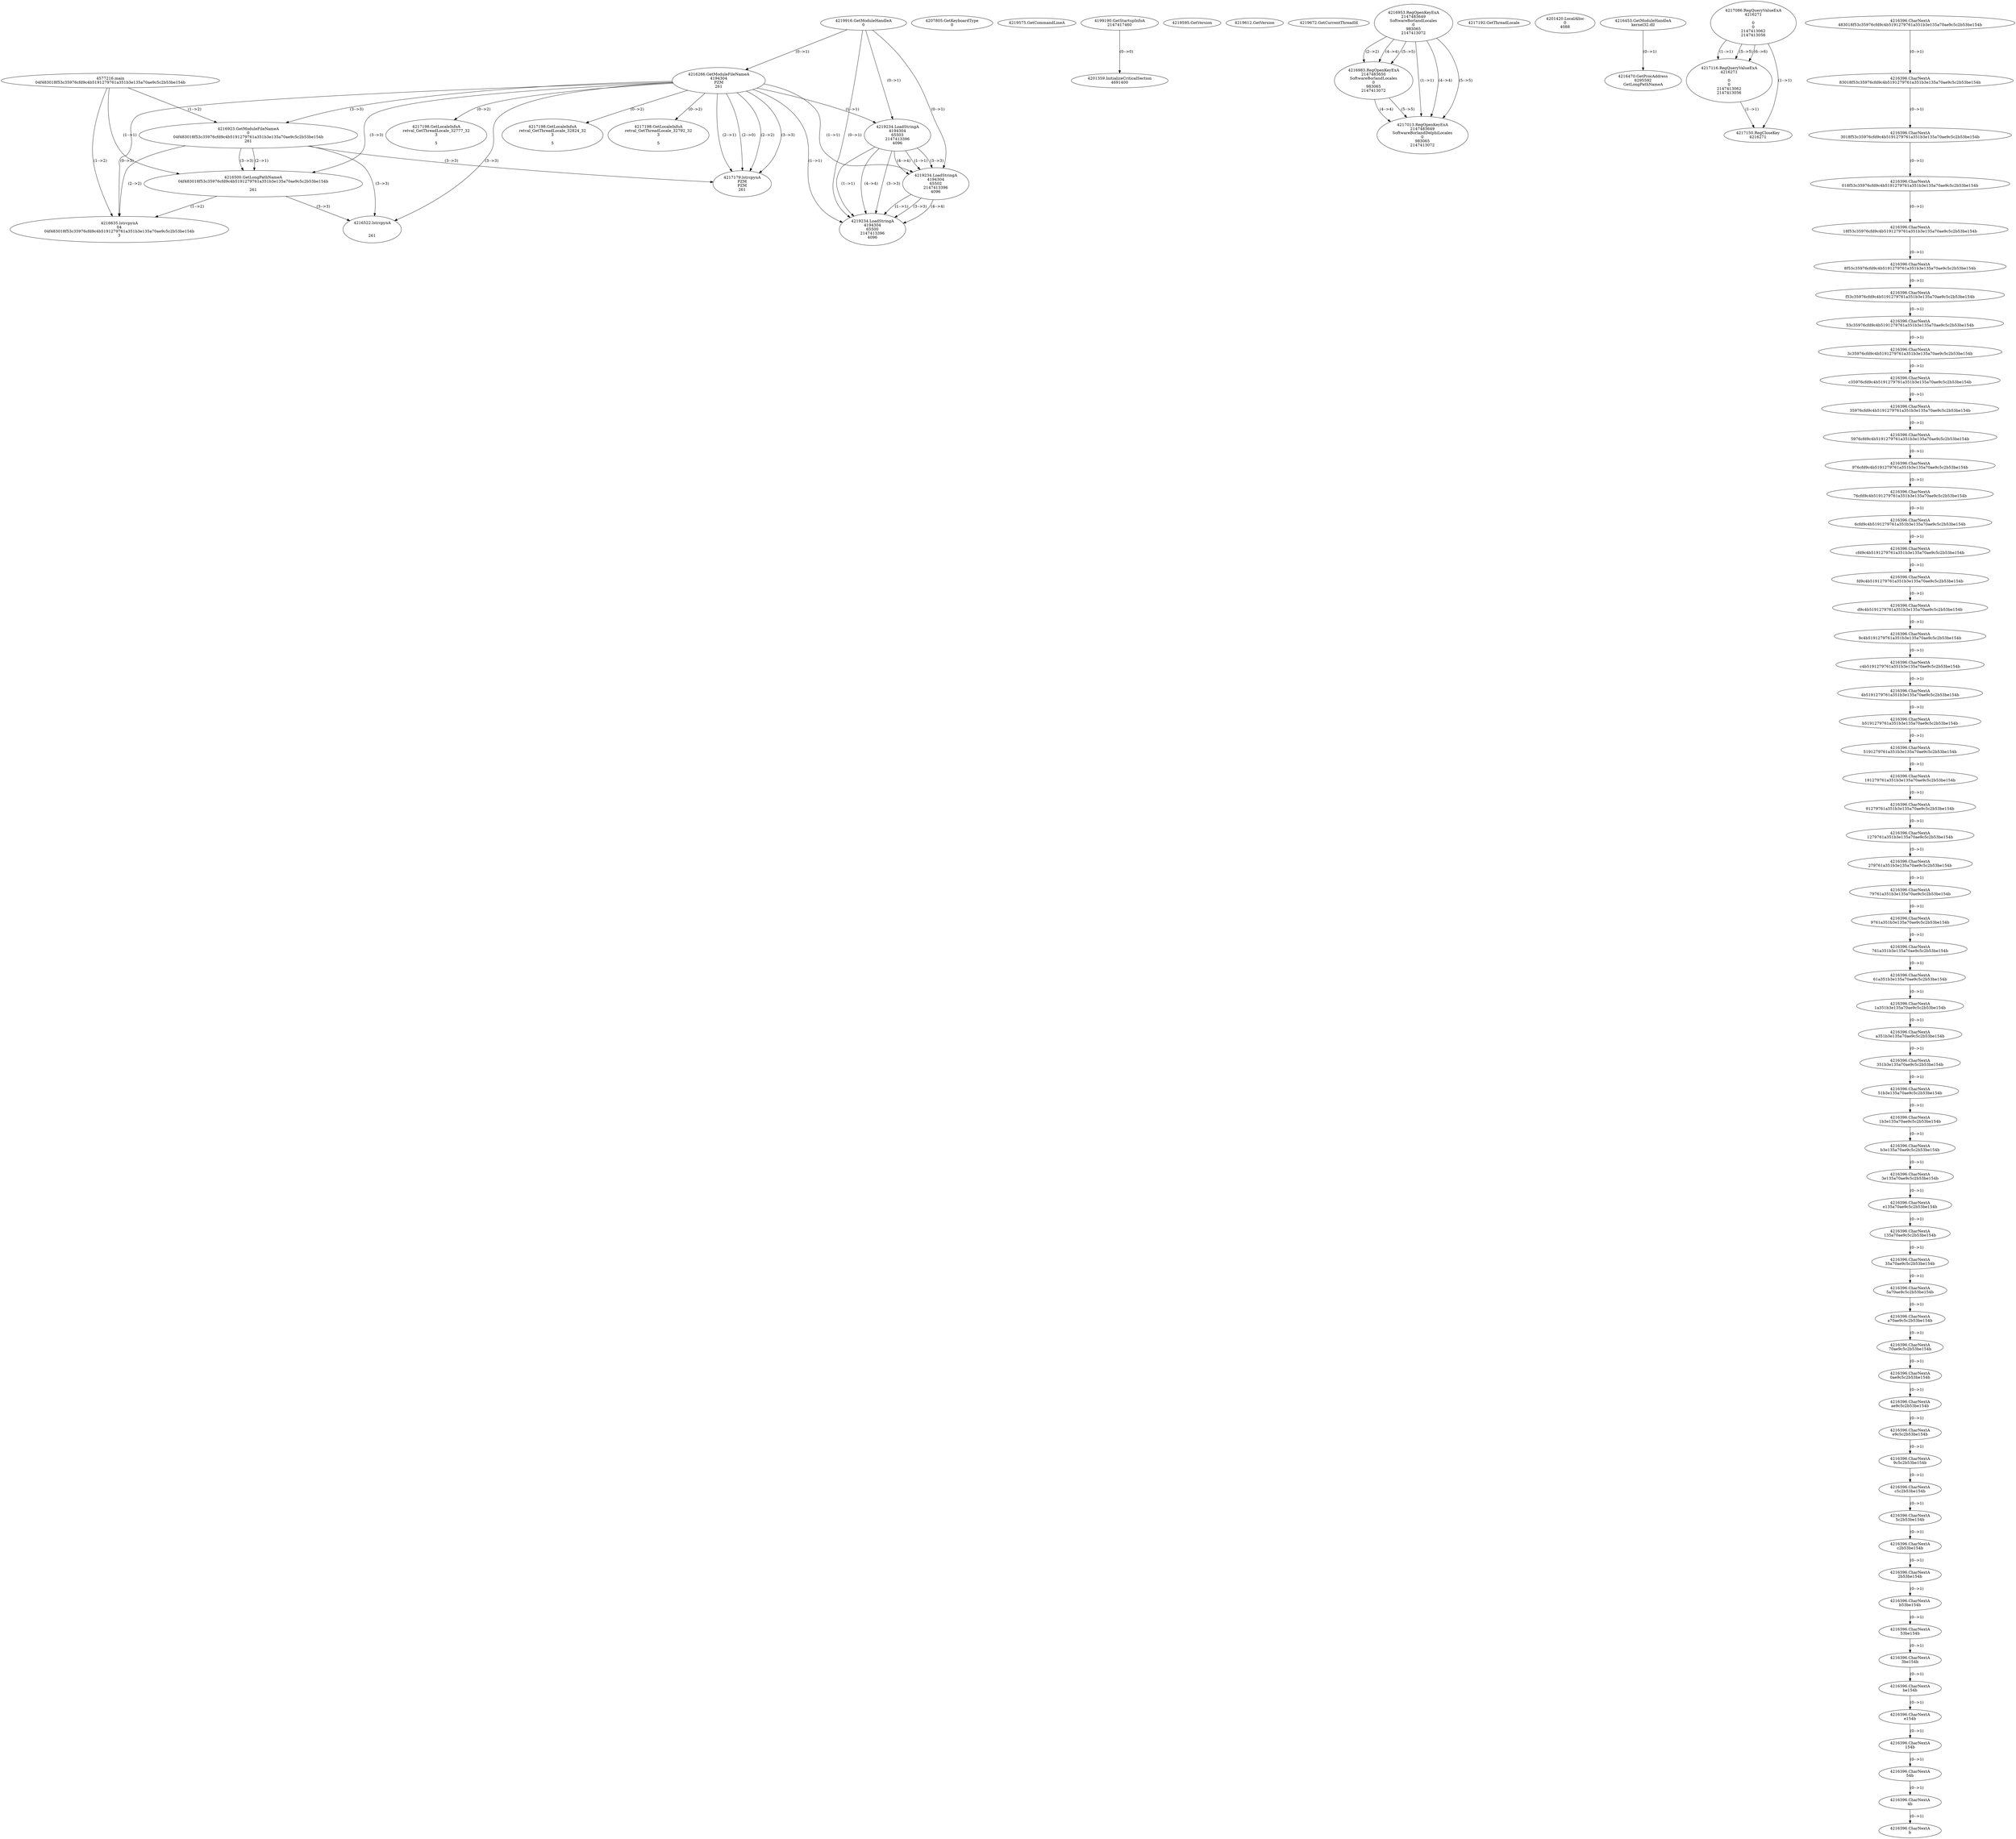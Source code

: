 // Global SCDG with merge call
digraph {
	0 [label="4577216.main
04f483018f53c35976cfd9c4b5191279761a351b3e135a70ae9c5c2b53be154b"]
	1 [label="4219916.GetModuleHandleA
0"]
	2 [label="4207805.GetKeyboardType
0"]
	3 [label="4219575.GetCommandLineA
"]
	4 [label="4199190.GetStartupInfoA
2147417460"]
	5 [label="4219595.GetVersion
"]
	6 [label="4219612.GetVersion
"]
	7 [label="4219672.GetCurrentThreadId
"]
	8 [label="4216266.GetModuleFileNameA
4194304
PZM
261"]
	1 -> 8 [label="(0-->1)"]
	9 [label="4216923.GetModuleFileNameA
0
04f483018f53c35976cfd9c4b5191279761a351b3e135a70ae9c5c2b53be154b
261"]
	0 -> 9 [label="(1-->2)"]
	8 -> 9 [label="(3-->3)"]
	10 [label="4216953.RegOpenKeyExA
2147483649
Software\Borland\Locales
0
983065
2147413072"]
	11 [label="4216983.RegOpenKeyExA
2147483650
Software\Borland\Locales
0
983065
2147413072"]
	10 -> 11 [label="(2-->2)"]
	10 -> 11 [label="(4-->4)"]
	10 -> 11 [label="(5-->5)"]
	12 [label="4217013.RegOpenKeyExA
2147483649
Software\Borland\Delphi\Locales
0
983065
2147413072"]
	10 -> 12 [label="(1-->1)"]
	10 -> 12 [label="(4-->4)"]
	11 -> 12 [label="(4-->4)"]
	10 -> 12 [label="(5-->5)"]
	11 -> 12 [label="(5-->5)"]
	13 [label="4217179.lstrcpynA
PZM
PZM
261"]
	8 -> 13 [label="(2-->1)"]
	8 -> 13 [label="(2-->2)"]
	8 -> 13 [label="(3-->3)"]
	9 -> 13 [label="(3-->3)"]
	8 -> 13 [label="(2-->0)"]
	14 [label="4217192.GetThreadLocale
"]
	15 [label="4217198.GetLocaleInfoA
retval_GetThreadLocale_32777_32
3

5"]
	8 -> 15 [label="(0-->2)"]
	16 [label="4219234.LoadStringA
4194304
65503
2147413396
4096"]
	1 -> 16 [label="(0-->1)"]
	8 -> 16 [label="(1-->1)"]
	17 [label="4219234.LoadStringA
4194304
65502
2147413396
4096"]
	1 -> 17 [label="(0-->1)"]
	8 -> 17 [label="(1-->1)"]
	16 -> 17 [label="(1-->1)"]
	16 -> 17 [label="(3-->3)"]
	16 -> 17 [label="(4-->4)"]
	18 [label="4201359.InitializeCriticalSection
4691400"]
	4 -> 18 [label="(0-->0)"]
	19 [label="4201420.LocalAlloc
0
4088"]
	20 [label="4216453.GetModuleHandleA
kernel32.dll"]
	21 [label="4216470.GetProcAddress
6295592
GetLongPathNameA"]
	20 -> 21 [label="(0-->1)"]
	22 [label="4216500.GetLongPathNameA
04f483018f53c35976cfd9c4b5191279761a351b3e135a70ae9c5c2b53be154b

261"]
	0 -> 22 [label="(1-->1)"]
	9 -> 22 [label="(2-->1)"]
	8 -> 22 [label="(3-->3)"]
	9 -> 22 [label="(3-->3)"]
	23 [label="4216522.lstrcpynA


261"]
	8 -> 23 [label="(3-->3)"]
	9 -> 23 [label="(3-->3)"]
	22 -> 23 [label="(3-->3)"]
	24 [label="4217086.RegQueryValueExA
4216271

0
0
2147413062
2147413056"]
	25 [label="4217116.RegQueryValueExA
4216271

0
0
2147413062
2147413056"]
	24 -> 25 [label="(1-->1)"]
	24 -> 25 [label="(5-->5)"]
	24 -> 25 [label="(6-->6)"]
	26 [label="4217150.RegCloseKey
4216271"]
	24 -> 26 [label="(1-->1)"]
	25 -> 26 [label="(1-->1)"]
	27 [label="4217198.GetLocaleInfoA
retval_GetThreadLocale_32824_32
3

5"]
	8 -> 27 [label="(0-->2)"]
	28 [label="4216635.lstrcpynA
04
04f483018f53c35976cfd9c4b5191279761a351b3e135a70ae9c5c2b53be154b
3"]
	0 -> 28 [label="(1-->2)"]
	9 -> 28 [label="(2-->2)"]
	22 -> 28 [label="(1-->2)"]
	8 -> 28 [label="(0-->3)"]
	29 [label="4216396.CharNextA
483018f53c35976cfd9c4b5191279761a351b3e135a70ae9c5c2b53be154b"]
	30 [label="4216396.CharNextA
83018f53c35976cfd9c4b5191279761a351b3e135a70ae9c5c2b53be154b"]
	29 -> 30 [label="(0-->1)"]
	31 [label="4216396.CharNextA
3018f53c35976cfd9c4b5191279761a351b3e135a70ae9c5c2b53be154b"]
	30 -> 31 [label="(0-->1)"]
	32 [label="4216396.CharNextA
018f53c35976cfd9c4b5191279761a351b3e135a70ae9c5c2b53be154b"]
	31 -> 32 [label="(0-->1)"]
	33 [label="4216396.CharNextA
18f53c35976cfd9c4b5191279761a351b3e135a70ae9c5c2b53be154b"]
	32 -> 33 [label="(0-->1)"]
	34 [label="4216396.CharNextA
8f53c35976cfd9c4b5191279761a351b3e135a70ae9c5c2b53be154b"]
	33 -> 34 [label="(0-->1)"]
	35 [label="4216396.CharNextA
f53c35976cfd9c4b5191279761a351b3e135a70ae9c5c2b53be154b"]
	34 -> 35 [label="(0-->1)"]
	36 [label="4216396.CharNextA
53c35976cfd9c4b5191279761a351b3e135a70ae9c5c2b53be154b"]
	35 -> 36 [label="(0-->1)"]
	37 [label="4216396.CharNextA
3c35976cfd9c4b5191279761a351b3e135a70ae9c5c2b53be154b"]
	36 -> 37 [label="(0-->1)"]
	38 [label="4216396.CharNextA
c35976cfd9c4b5191279761a351b3e135a70ae9c5c2b53be154b"]
	37 -> 38 [label="(0-->1)"]
	39 [label="4216396.CharNextA
35976cfd9c4b5191279761a351b3e135a70ae9c5c2b53be154b"]
	38 -> 39 [label="(0-->1)"]
	40 [label="4216396.CharNextA
5976cfd9c4b5191279761a351b3e135a70ae9c5c2b53be154b"]
	39 -> 40 [label="(0-->1)"]
	41 [label="4216396.CharNextA
976cfd9c4b5191279761a351b3e135a70ae9c5c2b53be154b"]
	40 -> 41 [label="(0-->1)"]
	42 [label="4216396.CharNextA
76cfd9c4b5191279761a351b3e135a70ae9c5c2b53be154b"]
	41 -> 42 [label="(0-->1)"]
	43 [label="4216396.CharNextA
6cfd9c4b5191279761a351b3e135a70ae9c5c2b53be154b"]
	42 -> 43 [label="(0-->1)"]
	44 [label="4216396.CharNextA
cfd9c4b5191279761a351b3e135a70ae9c5c2b53be154b"]
	43 -> 44 [label="(0-->1)"]
	45 [label="4216396.CharNextA
fd9c4b5191279761a351b3e135a70ae9c5c2b53be154b"]
	44 -> 45 [label="(0-->1)"]
	46 [label="4216396.CharNextA
d9c4b5191279761a351b3e135a70ae9c5c2b53be154b"]
	45 -> 46 [label="(0-->1)"]
	47 [label="4216396.CharNextA
9c4b5191279761a351b3e135a70ae9c5c2b53be154b"]
	46 -> 47 [label="(0-->1)"]
	48 [label="4216396.CharNextA
c4b5191279761a351b3e135a70ae9c5c2b53be154b"]
	47 -> 48 [label="(0-->1)"]
	49 [label="4216396.CharNextA
4b5191279761a351b3e135a70ae9c5c2b53be154b"]
	48 -> 49 [label="(0-->1)"]
	50 [label="4216396.CharNextA
b5191279761a351b3e135a70ae9c5c2b53be154b"]
	49 -> 50 [label="(0-->1)"]
	51 [label="4216396.CharNextA
5191279761a351b3e135a70ae9c5c2b53be154b"]
	50 -> 51 [label="(0-->1)"]
	52 [label="4216396.CharNextA
191279761a351b3e135a70ae9c5c2b53be154b"]
	51 -> 52 [label="(0-->1)"]
	53 [label="4216396.CharNextA
91279761a351b3e135a70ae9c5c2b53be154b"]
	52 -> 53 [label="(0-->1)"]
	54 [label="4216396.CharNextA
1279761a351b3e135a70ae9c5c2b53be154b"]
	53 -> 54 [label="(0-->1)"]
	55 [label="4216396.CharNextA
279761a351b3e135a70ae9c5c2b53be154b"]
	54 -> 55 [label="(0-->1)"]
	56 [label="4216396.CharNextA
79761a351b3e135a70ae9c5c2b53be154b"]
	55 -> 56 [label="(0-->1)"]
	57 [label="4216396.CharNextA
9761a351b3e135a70ae9c5c2b53be154b"]
	56 -> 57 [label="(0-->1)"]
	58 [label="4216396.CharNextA
761a351b3e135a70ae9c5c2b53be154b"]
	57 -> 58 [label="(0-->1)"]
	59 [label="4216396.CharNextA
61a351b3e135a70ae9c5c2b53be154b"]
	58 -> 59 [label="(0-->1)"]
	60 [label="4216396.CharNextA
1a351b3e135a70ae9c5c2b53be154b"]
	59 -> 60 [label="(0-->1)"]
	61 [label="4216396.CharNextA
a351b3e135a70ae9c5c2b53be154b"]
	60 -> 61 [label="(0-->1)"]
	62 [label="4216396.CharNextA
351b3e135a70ae9c5c2b53be154b"]
	61 -> 62 [label="(0-->1)"]
	63 [label="4216396.CharNextA
51b3e135a70ae9c5c2b53be154b"]
	62 -> 63 [label="(0-->1)"]
	64 [label="4216396.CharNextA
1b3e135a70ae9c5c2b53be154b"]
	63 -> 64 [label="(0-->1)"]
	65 [label="4216396.CharNextA
b3e135a70ae9c5c2b53be154b"]
	64 -> 65 [label="(0-->1)"]
	66 [label="4216396.CharNextA
3e135a70ae9c5c2b53be154b"]
	65 -> 66 [label="(0-->1)"]
	67 [label="4216396.CharNextA
e135a70ae9c5c2b53be154b"]
	66 -> 67 [label="(0-->1)"]
	68 [label="4216396.CharNextA
135a70ae9c5c2b53be154b"]
	67 -> 68 [label="(0-->1)"]
	69 [label="4216396.CharNextA
35a70ae9c5c2b53be154b"]
	68 -> 69 [label="(0-->1)"]
	70 [label="4216396.CharNextA
5a70ae9c5c2b53be154b"]
	69 -> 70 [label="(0-->1)"]
	71 [label="4216396.CharNextA
a70ae9c5c2b53be154b"]
	70 -> 71 [label="(0-->1)"]
	72 [label="4216396.CharNextA
70ae9c5c2b53be154b"]
	71 -> 72 [label="(0-->1)"]
	73 [label="4216396.CharNextA
0ae9c5c2b53be154b"]
	72 -> 73 [label="(0-->1)"]
	74 [label="4216396.CharNextA
ae9c5c2b53be154b"]
	73 -> 74 [label="(0-->1)"]
	75 [label="4216396.CharNextA
e9c5c2b53be154b"]
	74 -> 75 [label="(0-->1)"]
	76 [label="4216396.CharNextA
9c5c2b53be154b"]
	75 -> 76 [label="(0-->1)"]
	77 [label="4216396.CharNextA
c5c2b53be154b"]
	76 -> 77 [label="(0-->1)"]
	78 [label="4216396.CharNextA
5c2b53be154b"]
	77 -> 78 [label="(0-->1)"]
	79 [label="4216396.CharNextA
c2b53be154b"]
	78 -> 79 [label="(0-->1)"]
	80 [label="4216396.CharNextA
2b53be154b"]
	79 -> 80 [label="(0-->1)"]
	81 [label="4216396.CharNextA
b53be154b"]
	80 -> 81 [label="(0-->1)"]
	82 [label="4216396.CharNextA
53be154b"]
	81 -> 82 [label="(0-->1)"]
	83 [label="4216396.CharNextA
3be154b"]
	82 -> 83 [label="(0-->1)"]
	84 [label="4216396.CharNextA
be154b"]
	83 -> 84 [label="(0-->1)"]
	85 [label="4216396.CharNextA
e154b"]
	84 -> 85 [label="(0-->1)"]
	86 [label="4216396.CharNextA
154b"]
	85 -> 86 [label="(0-->1)"]
	87 [label="4216396.CharNextA
54b"]
	86 -> 87 [label="(0-->1)"]
	88 [label="4216396.CharNextA
4b"]
	87 -> 88 [label="(0-->1)"]
	89 [label="4216396.CharNextA
b"]
	88 -> 89 [label="(0-->1)"]
	90 [label="4217198.GetLocaleInfoA
retval_GetThreadLocale_32792_32
3

5"]
	8 -> 90 [label="(0-->2)"]
	91 [label="4219234.LoadStringA
4194304
65500
2147413396
4096"]
	1 -> 91 [label="(0-->1)"]
	8 -> 91 [label="(1-->1)"]
	16 -> 91 [label="(1-->1)"]
	17 -> 91 [label="(1-->1)"]
	16 -> 91 [label="(3-->3)"]
	17 -> 91 [label="(3-->3)"]
	16 -> 91 [label="(4-->4)"]
	17 -> 91 [label="(4-->4)"]
}
